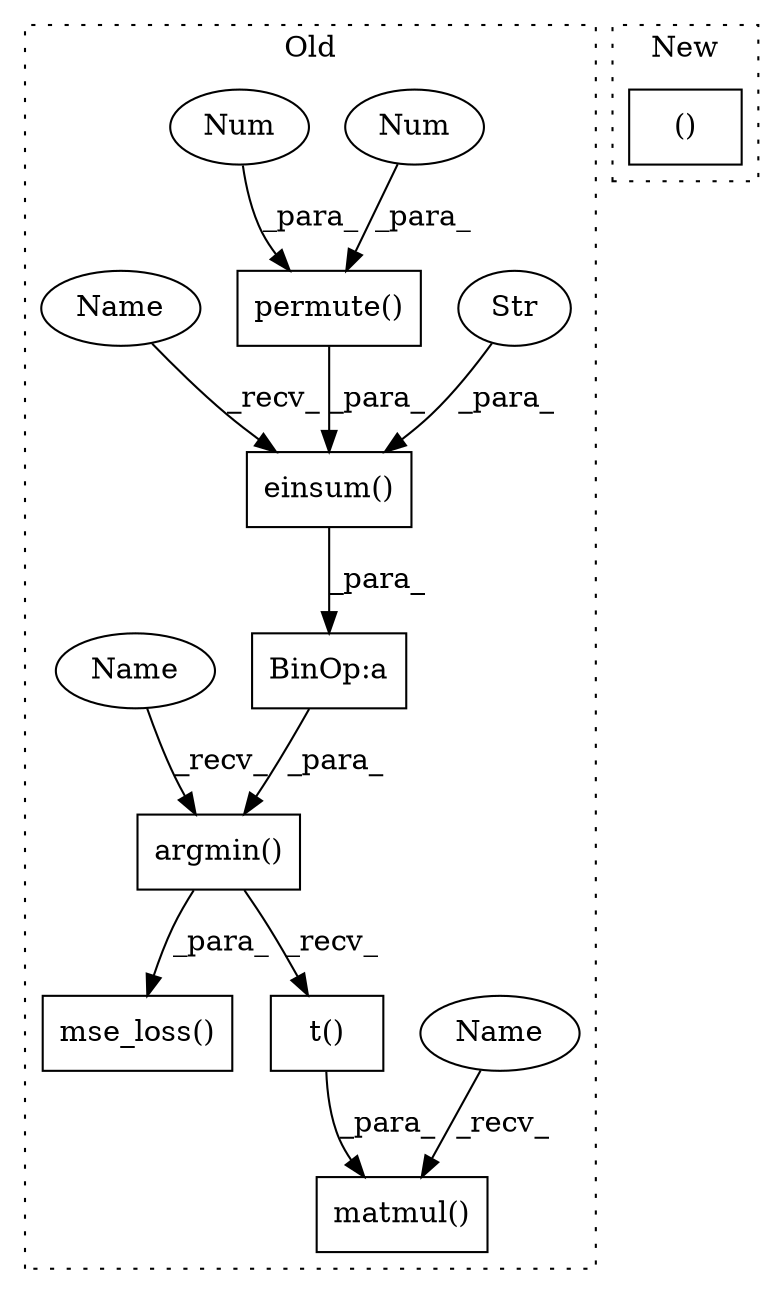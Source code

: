 digraph G {
subgraph cluster0 {
1 [label="mse_loss()" a="75" s="5218,5244" l="11,1" shape="box"];
3 [label="BinOp:a" a="82" s="3729" l="111" shape="box"];
4 [label="matmul()" a="75" s="4494,4533" l="13,1" shape="box"];
5 [label="permute()" a="75" s="3897,3930" l="30,1" shape="box"];
6 [label="einsum()" a="75" s="3858,3931" l="13,1" shape="box"];
7 [label="Str" a="66" s="3871" l="11" shape="ellipse"];
8 [label="Num" a="76" s="3927" l="1" shape="ellipse"];
9 [label="Num" a="76" s="3929" l="1" shape="ellipse"];
10 [label="argmin()" a="75" s="3976,3990" l="13,8" shape="box"];
11 [label="t()" a="75" s="4507" l="13" shape="box"];
12 [label="Name" a="87" s="4494" l="5" shape="ellipse"];
13 [label="Name" a="87" s="3858" l="5" shape="ellipse"];
14 [label="Name" a="87" s="3976" l="5" shape="ellipse"];
label = "Old";
style="dotted";
}
subgraph cluster1 {
2 [label="()" a="54" s="8314" l="18" shape="box"];
label = "New";
style="dotted";
}
3 -> 10 [label="_para_"];
5 -> 6 [label="_para_"];
6 -> 3 [label="_para_"];
7 -> 6 [label="_para_"];
8 -> 5 [label="_para_"];
9 -> 5 [label="_para_"];
10 -> 11 [label="_recv_"];
10 -> 1 [label="_para_"];
11 -> 4 [label="_para_"];
12 -> 4 [label="_recv_"];
13 -> 6 [label="_recv_"];
14 -> 10 [label="_recv_"];
}